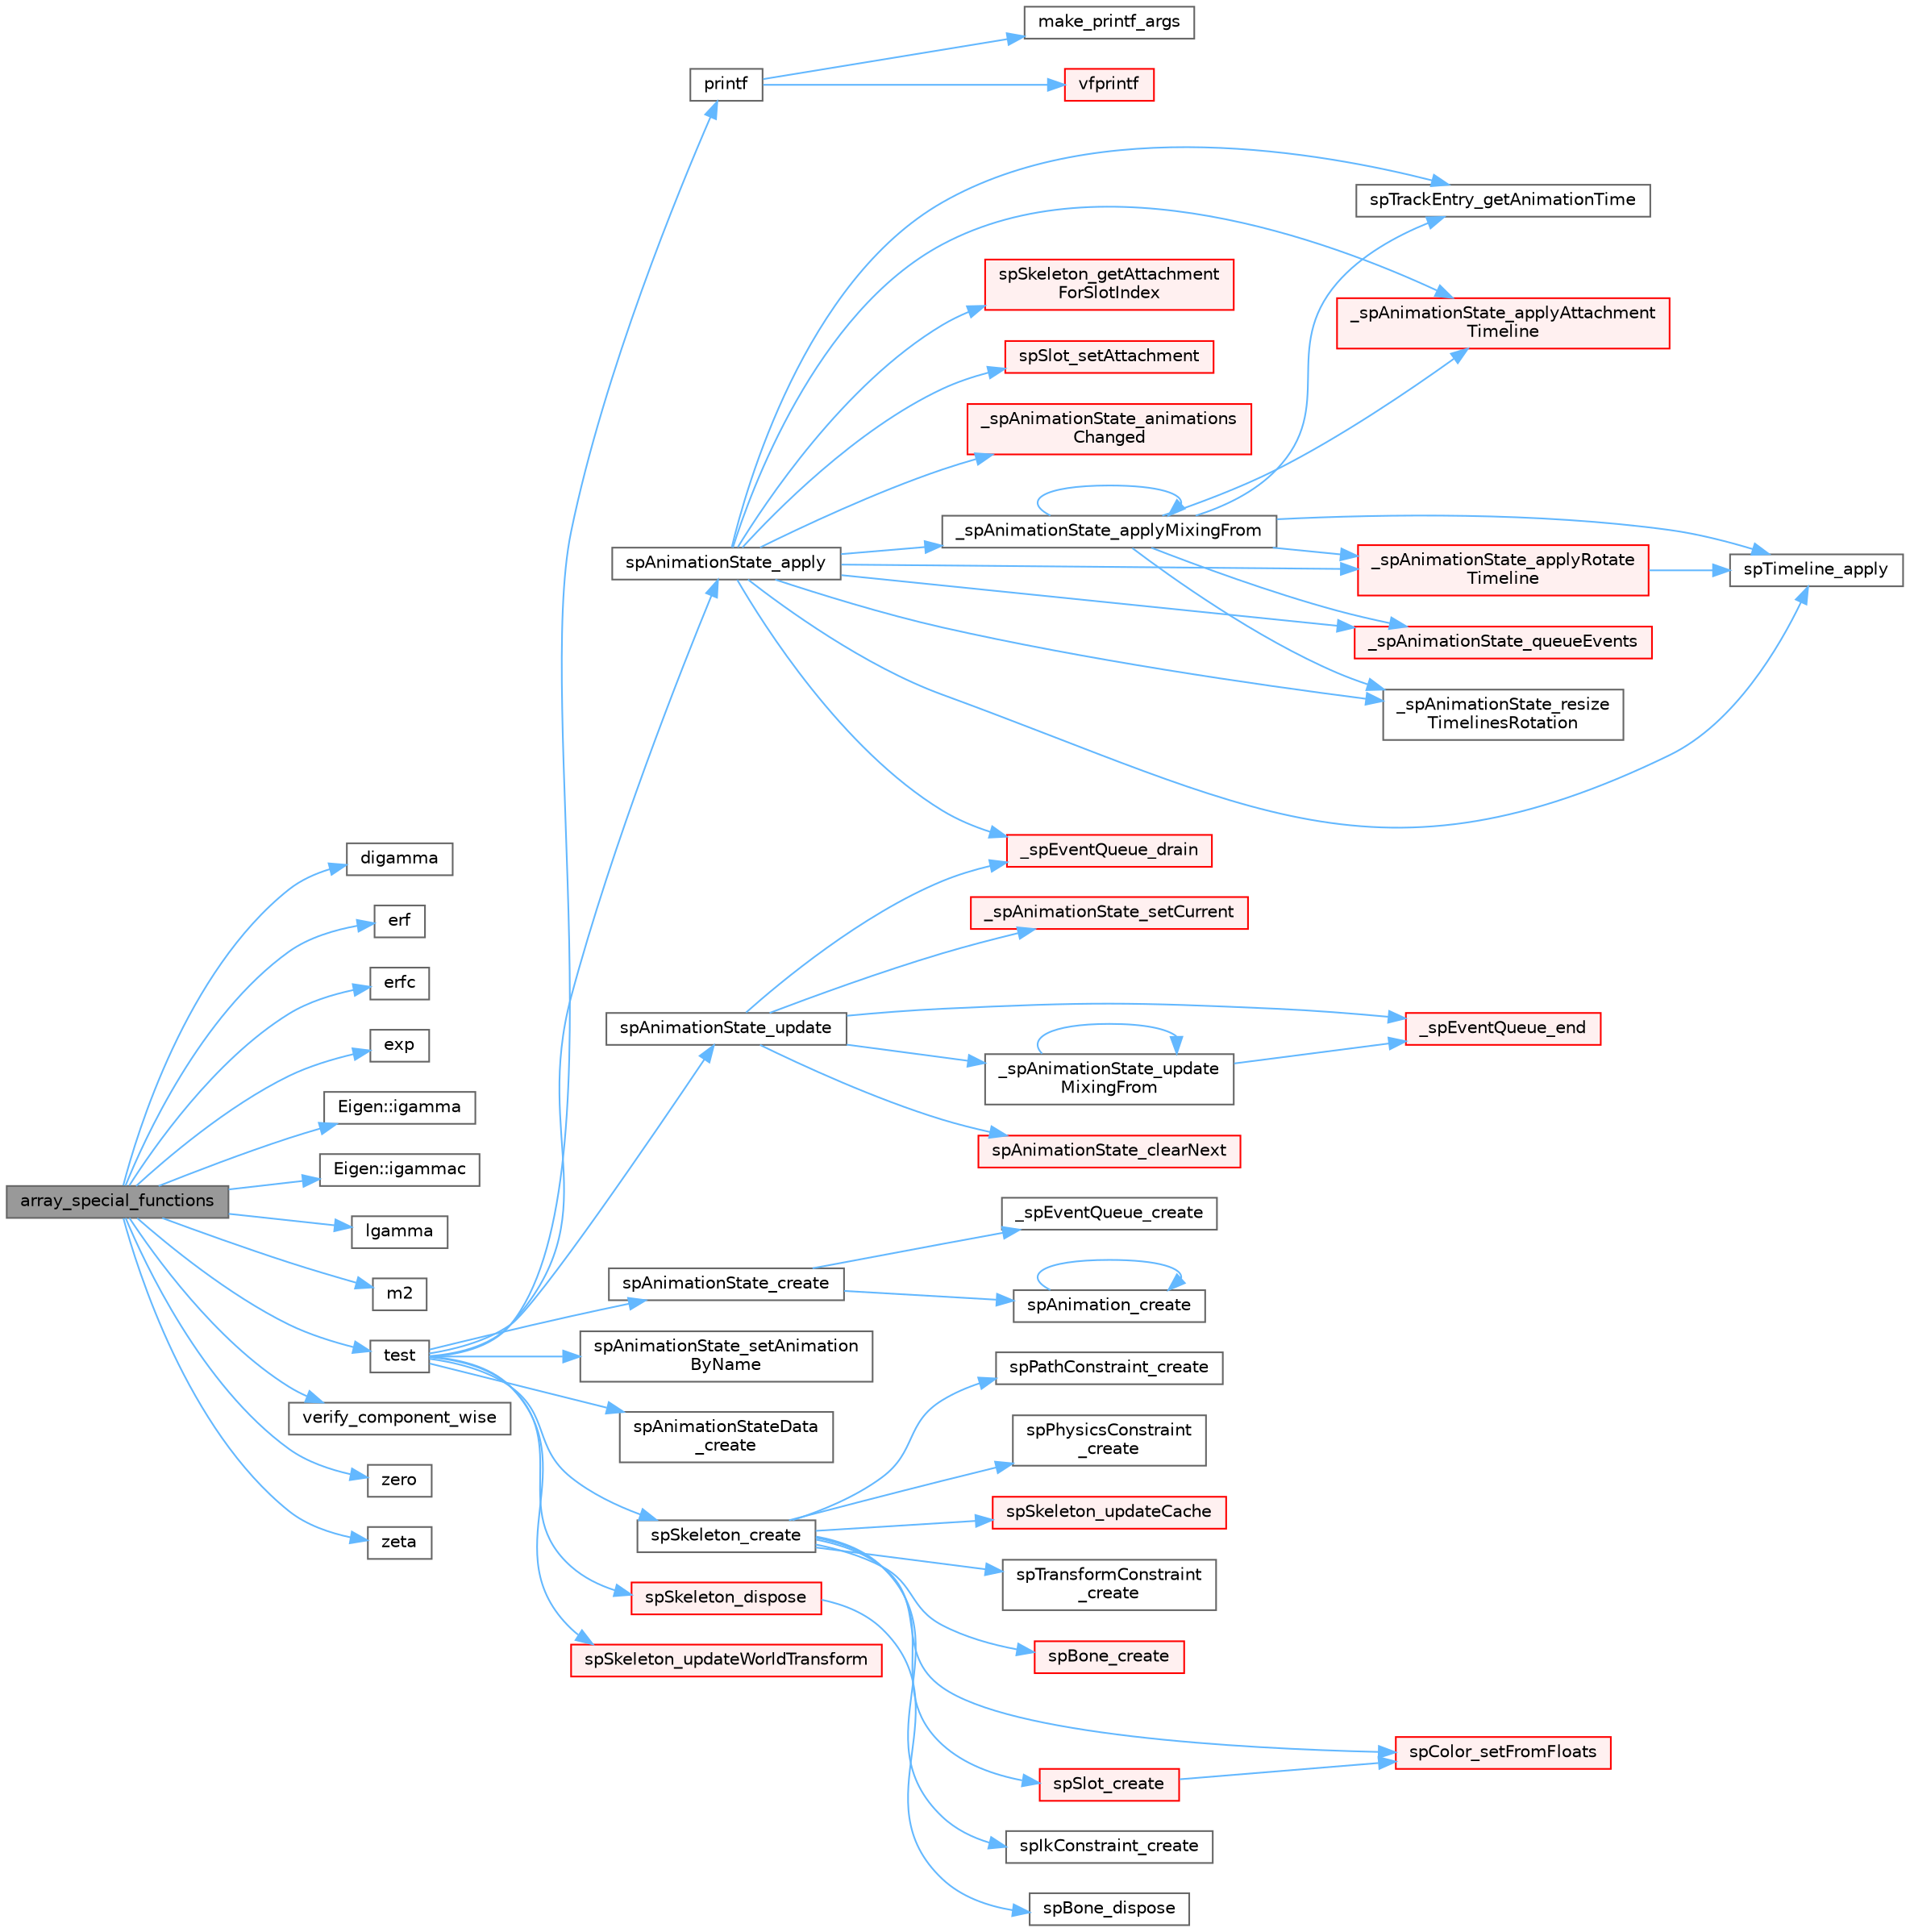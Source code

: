 digraph "array_special_functions"
{
 // LATEX_PDF_SIZE
  bgcolor="transparent";
  edge [fontname=Helvetica,fontsize=10,labelfontname=Helvetica,labelfontsize=10];
  node [fontname=Helvetica,fontsize=10,shape=box,height=0.2,width=0.4];
  rankdir="LR";
  Node1 [id="Node000001",label="array_special_functions",height=0.2,width=0.4,color="gray40", fillcolor="grey60", style="filled", fontcolor="black",tooltip=" "];
  Node1 -> Node2 [id="edge1_Node000001_Node000002",color="steelblue1",style="solid",tooltip=" "];
  Node2 [id="Node000002",label="digamma",height=0.2,width=0.4,color="grey40", fillcolor="white", style="filled",URL="$_array_cwise_unary_ops_8h.html#a4e69c24dc94e81c5f922ebc0091c172b",tooltip=" "];
  Node1 -> Node3 [id="edge2_Node000001_Node000003",color="steelblue1",style="solid",tooltip=" "];
  Node3 [id="Node000003",label="erf",height=0.2,width=0.4,color="grey40", fillcolor="white", style="filled",URL="$_array_cwise_unary_ops_8h.html#ab28013006a00b7a92beaeb7edc0fd52b",tooltip=" "];
  Node1 -> Node4 [id="edge3_Node000001_Node000004",color="steelblue1",style="solid",tooltip=" "];
  Node4 [id="Node000004",label="erfc",height=0.2,width=0.4,color="grey40", fillcolor="white", style="filled",URL="$_array_cwise_unary_ops_8h.html#a76608a6221f0d1f04f7b63c6127871e3",tooltip=" "];
  Node1 -> Node5 [id="edge4_Node000001_Node000005",color="steelblue1",style="solid",tooltip=" "];
  Node5 [id="Node000005",label="exp",height=0.2,width=0.4,color="grey40", fillcolor="white", style="filled",URL="$_array_cwise_unary_ops_8h.html#a2500b5d4f377a445cb98d3f1facfa1cf",tooltip=" "];
  Node1 -> Node6 [id="edge5_Node000001_Node000006",color="steelblue1",style="solid",tooltip=" "];
  Node6 [id="Node000006",label="Eigen::igamma",height=0.2,width=0.4,color="grey40", fillcolor="white", style="filled",URL="$namespace_eigen.html#af5aa651137636b1cdbd27de1cfe91148",tooltip=" "];
  Node1 -> Node7 [id="edge6_Node000001_Node000007",color="steelblue1",style="solid",tooltip=" "];
  Node7 [id="Node000007",label="Eigen::igammac",height=0.2,width=0.4,color="grey40", fillcolor="white", style="filled",URL="$namespace_eigen.html#a1abaa2ff8c7b1871eaf026a47c6bbf3b",tooltip=" "];
  Node1 -> Node8 [id="edge7_Node000001_Node000008",color="steelblue1",style="solid",tooltip=" "];
  Node8 [id="Node000008",label="lgamma",height=0.2,width=0.4,color="grey40", fillcolor="white", style="filled",URL="$_array_cwise_unary_ops_8h.html#a07892bc9b521d6fc28156e00f00c328d",tooltip=" "];
  Node1 -> Node9 [id="edge8_Node000001_Node000009",color="steelblue1",style="solid",tooltip=" "];
  Node9 [id="Node000009",label="m2",height=0.2,width=0.4,color="grey40", fillcolor="white", style="filled",URL="$_tutorial___map__using_8cpp.html#ab3a01b595d22393ace0d30d5fa299f76",tooltip=" "];
  Node1 -> Node10 [id="edge9_Node000001_Node000010",color="steelblue1",style="solid",tooltip=" "];
  Node10 [id="Node000010",label="test",height=0.2,width=0.4,color="grey40", fillcolor="white", style="filled",URL="$external_2spine-runtimes_2spine-sfml_2c_2example_2main_8cpp.html#aac5f14f710620d78720c06cd063ec0ca",tooltip=" "];
  Node10 -> Node11 [id="edge10_Node000010_Node000011",color="steelblue1",style="solid",tooltip=" "];
  Node11 [id="Node000011",label="printf",height=0.2,width=0.4,color="grey40", fillcolor="white", style="filled",URL="$printf_8h.html#aee3ed3a831f25f07e7be3919fff2203a",tooltip=" "];
  Node11 -> Node12 [id="edge11_Node000011_Node000012",color="steelblue1",style="solid",tooltip=" "];
  Node12 [id="Node000012",label="make_printf_args",height=0.2,width=0.4,color="grey40", fillcolor="white", style="filled",URL="$printf_8h.html#a27dcc0efcda04388971dbea3c875f122",tooltip=" "];
  Node11 -> Node13 [id="edge12_Node000011_Node000013",color="steelblue1",style="solid",tooltip=" "];
  Node13 [id="Node000013",label="vfprintf",height=0.2,width=0.4,color="red", fillcolor="#FFF0F0", style="filled",URL="$printf_8h.html#abb30aad964fc771fb52cf3ad88649df2",tooltip=" "];
  Node10 -> Node42 [id="edge13_Node000010_Node000042",color="steelblue1",style="solid",tooltip=" "];
  Node42 [id="Node000042",label="spAnimationState_apply",height=0.2,width=0.4,color="grey40", fillcolor="white", style="filled",URL="$_animation_state_8c.html#a121811397a5e69b5d84b141172a860ad",tooltip=" "];
  Node42 -> Node43 [id="edge14_Node000042_Node000043",color="steelblue1",style="solid",tooltip=" "];
  Node43 [id="Node000043",label="_spAnimationState_animations\lChanged",height=0.2,width=0.4,color="red", fillcolor="#FFF0F0", style="filled",URL="$_animation_state_8c.html#a2e9127da71404d2e7f6715635f59714d",tooltip=" "];
  Node42 -> Node49 [id="edge15_Node000042_Node000049",color="steelblue1",style="solid",tooltip=" "];
  Node49 [id="Node000049",label="_spAnimationState_applyAttachment\lTimeline",height=0.2,width=0.4,color="red", fillcolor="#FFF0F0", style="filled",URL="$_animation_state_8c.html#a552cd264b22c69404ce34e0e773bcaa7",tooltip=" "];
  Node42 -> Node56 [id="edge16_Node000042_Node000056",color="steelblue1",style="solid",tooltip=" "];
  Node56 [id="Node000056",label="_spAnimationState_applyMixingFrom",height=0.2,width=0.4,color="grey40", fillcolor="white", style="filled",URL="$_animation_state_8c.html#ad872d0ff5d38b3ad75d02684ee46e3ef",tooltip=" "];
  Node56 -> Node49 [id="edge17_Node000056_Node000049",color="steelblue1",style="solid",tooltip=" "];
  Node56 -> Node56 [id="edge18_Node000056_Node000056",color="steelblue1",style="solid",tooltip=" "];
  Node56 -> Node57 [id="edge19_Node000056_Node000057",color="steelblue1",style="solid",tooltip=" "];
  Node57 [id="Node000057",label="_spAnimationState_applyRotate\lTimeline",height=0.2,width=0.4,color="red", fillcolor="#FFF0F0", style="filled",URL="$_animation_state_8c.html#a807375db0ba9e1c5a66ba60c03967a16",tooltip=" "];
  Node57 -> Node60 [id="edge20_Node000057_Node000060",color="steelblue1",style="solid",tooltip=" "];
  Node60 [id="Node000060",label="spTimeline_apply",height=0.2,width=0.4,color="grey40", fillcolor="white", style="filled",URL="$_animation_8c.html#a8f8846b1f976e08e2825cd8f2e4fed2a",tooltip=" "];
  Node56 -> Node61 [id="edge21_Node000056_Node000061",color="steelblue1",style="solid",tooltip=" "];
  Node61 [id="Node000061",label="_spAnimationState_queueEvents",height=0.2,width=0.4,color="red", fillcolor="#FFF0F0", style="filled",URL="$_animation_state_8c.html#a03841b3426944328c63e8dc965e5d202",tooltip=" "];
  Node56 -> Node68 [id="edge22_Node000056_Node000068",color="steelblue1",style="solid",tooltip=" "];
  Node68 [id="Node000068",label="_spAnimationState_resize\lTimelinesRotation",height=0.2,width=0.4,color="grey40", fillcolor="white", style="filled",URL="$_animation_state_8c.html#a586eb5371b2ecd094a959fb59981c011",tooltip=" "];
  Node56 -> Node60 [id="edge23_Node000056_Node000060",color="steelblue1",style="solid",tooltip=" "];
  Node56 -> Node69 [id="edge24_Node000056_Node000069",color="steelblue1",style="solid",tooltip=" "];
  Node69 [id="Node000069",label="spTrackEntry_getAnimationTime",height=0.2,width=0.4,color="grey40", fillcolor="white", style="filled",URL="$_animation_state_8c.html#a16e885e6da856346be434e44d94fff4d",tooltip=" "];
  Node42 -> Node57 [id="edge25_Node000042_Node000057",color="steelblue1",style="solid",tooltip=" "];
  Node42 -> Node61 [id="edge26_Node000042_Node000061",color="steelblue1",style="solid",tooltip=" "];
  Node42 -> Node68 [id="edge27_Node000042_Node000068",color="steelblue1",style="solid",tooltip=" "];
  Node42 -> Node70 [id="edge28_Node000042_Node000070",color="steelblue1",style="solid",tooltip=" "];
  Node70 [id="Node000070",label="_spEventQueue_drain",height=0.2,width=0.4,color="red", fillcolor="#FFF0F0", style="filled",URL="$_animation_state_8c.html#a2bb362df65f36453467acd9b360c600d",tooltip=" "];
  Node42 -> Node51 [id="edge29_Node000042_Node000051",color="steelblue1",style="solid",tooltip=" "];
  Node51 [id="Node000051",label="spSkeleton_getAttachment\lForSlotIndex",height=0.2,width=0.4,color="red", fillcolor="#FFF0F0", style="filled",URL="$_skeleton_8c.html#af67b15fea85286452cf9d8741a17b0ed",tooltip=" "];
  Node42 -> Node53 [id="edge30_Node000042_Node000053",color="steelblue1",style="solid",tooltip=" "];
  Node53 [id="Node000053",label="spSlot_setAttachment",height=0.2,width=0.4,color="red", fillcolor="#FFF0F0", style="filled",URL="$_slot_8c.html#a56d5b092e9d5418595813cec61d447cc",tooltip=" "];
  Node42 -> Node60 [id="edge31_Node000042_Node000060",color="steelblue1",style="solid",tooltip=" "];
  Node42 -> Node69 [id="edge32_Node000042_Node000069",color="steelblue1",style="solid",tooltip=" "];
  Node10 -> Node73 [id="edge33_Node000010_Node000073",color="steelblue1",style="solid",tooltip=" "];
  Node73 [id="Node000073",label="spAnimationState_create",height=0.2,width=0.4,color="grey40", fillcolor="white", style="filled",URL="$_animation_state_8c.html#a87beba99c1cc332a37af3d16d15454fd",tooltip=" "];
  Node73 -> Node74 [id="edge34_Node000073_Node000074",color="steelblue1",style="solid",tooltip=" "];
  Node74 [id="Node000074",label="_spEventQueue_create",height=0.2,width=0.4,color="grey40", fillcolor="white", style="filled",URL="$_animation_state_8c.html#a88ef8a5fb0d701a8e462f6963f0592cd",tooltip=" "];
  Node73 -> Node75 [id="edge35_Node000073_Node000075",color="steelblue1",style="solid",tooltip=" "];
  Node75 [id="Node000075",label="spAnimation_create",height=0.2,width=0.4,color="grey40", fillcolor="white", style="filled",URL="$_animation_8c.html#a65727a6d5fed75b3c730b88337a91070",tooltip=" "];
  Node75 -> Node75 [id="edge36_Node000075_Node000075",color="steelblue1",style="solid",tooltip=" "];
  Node10 -> Node76 [id="edge37_Node000010_Node000076",color="steelblue1",style="solid",tooltip=" "];
  Node76 [id="Node000076",label="spAnimationState_setAnimation\lByName",height=0.2,width=0.4,color="grey40", fillcolor="white", style="filled",URL="$spine-c_2include_2spine_2_animation_state_8h.html#a886473af828c2ec1222f62ea8aa5e470",tooltip=" "];
  Node10 -> Node77 [id="edge38_Node000010_Node000077",color="steelblue1",style="solid",tooltip=" "];
  Node77 [id="Node000077",label="spAnimationState_update",height=0.2,width=0.4,color="grey40", fillcolor="white", style="filled",URL="$_animation_state_8c.html#a6e0eaef7d5f047204c709cee9f51ef08",tooltip=" "];
  Node77 -> Node78 [id="edge39_Node000077_Node000078",color="steelblue1",style="solid",tooltip=" "];
  Node78 [id="Node000078",label="_spAnimationState_setCurrent",height=0.2,width=0.4,color="red", fillcolor="#FFF0F0", style="filled",URL="$_animation_state_8c.html#a7fd9c2b5f1e4e7ad96f8483118220e53",tooltip=" "];
  Node77 -> Node82 [id="edge40_Node000077_Node000082",color="steelblue1",style="solid",tooltip=" "];
  Node82 [id="Node000082",label="_spAnimationState_update\lMixingFrom",height=0.2,width=0.4,color="grey40", fillcolor="white", style="filled",URL="$_animation_state_8c.html#a811bfe34d8d6ae14d016aba963f38a5f",tooltip=" "];
  Node82 -> Node82 [id="edge41_Node000082_Node000082",color="steelblue1",style="solid",tooltip=" "];
  Node82 -> Node83 [id="edge42_Node000082_Node000083",color="steelblue1",style="solid",tooltip=" "];
  Node83 [id="Node000083",label="_spEventQueue_end",height=0.2,width=0.4,color="red", fillcolor="#FFF0F0", style="filled",URL="$_animation_state_8c.html#ae86eaf55ad672f17dcb738d9481d7bb9",tooltip=" "];
  Node77 -> Node70 [id="edge43_Node000077_Node000070",color="steelblue1",style="solid",tooltip=" "];
  Node77 -> Node83 [id="edge44_Node000077_Node000083",color="steelblue1",style="solid",tooltip=" "];
  Node77 -> Node84 [id="edge45_Node000077_Node000084",color="steelblue1",style="solid",tooltip=" "];
  Node84 [id="Node000084",label="spAnimationState_clearNext",height=0.2,width=0.4,color="red", fillcolor="#FFF0F0", style="filled",URL="$_animation_state_8c.html#a1116b24b2fd4730966c0c1705f16a515",tooltip=" "];
  Node10 -> Node86 [id="edge46_Node000010_Node000086",color="steelblue1",style="solid",tooltip=" "];
  Node86 [id="Node000086",label="spAnimationStateData\l_create",height=0.2,width=0.4,color="grey40", fillcolor="white", style="filled",URL="$_animation_state_data_8c.html#a8c7606d99b6d3ca45a45f696191e184b",tooltip=" "];
  Node10 -> Node87 [id="edge47_Node000010_Node000087",color="steelblue1",style="solid",tooltip=" "];
  Node87 [id="Node000087",label="spSkeleton_create",height=0.2,width=0.4,color="grey40", fillcolor="white", style="filled",URL="$_skeleton_8c.html#adafc127ff4d17039cb355ad7941b4687",tooltip=" "];
  Node87 -> Node88 [id="edge48_Node000087_Node000088",color="steelblue1",style="solid",tooltip=" "];
  Node88 [id="Node000088",label="spBone_create",height=0.2,width=0.4,color="red", fillcolor="#FFF0F0", style="filled",URL="$_bone_8c.html#a672c3edad19d7bf482bf13e7f01ee97b",tooltip=" "];
  Node87 -> Node90 [id="edge49_Node000087_Node000090",color="steelblue1",style="solid",tooltip=" "];
  Node90 [id="Node000090",label="spColor_setFromFloats",height=0.2,width=0.4,color="red", fillcolor="#FFF0F0", style="filled",URL="$_color_8c.html#aef2bc0c9016302022f25c89ba5b36a2c",tooltip=" "];
  Node87 -> Node92 [id="edge50_Node000087_Node000092",color="steelblue1",style="solid",tooltip=" "];
  Node92 [id="Node000092",label="spIkConstraint_create",height=0.2,width=0.4,color="grey40", fillcolor="white", style="filled",URL="$spine-c_2include_2spine_2_ik_constraint_8h.html#adc550d0f541e94be4e2d44930dcc8b2e",tooltip=" "];
  Node87 -> Node93 [id="edge51_Node000087_Node000093",color="steelblue1",style="solid",tooltip=" "];
  Node93 [id="Node000093",label="spPathConstraint_create",height=0.2,width=0.4,color="grey40", fillcolor="white", style="filled",URL="$spine-c_2include_2spine_2_path_constraint_8h.html#adcee199676387bd744e4b147c99eb39b",tooltip=" "];
  Node87 -> Node94 [id="edge52_Node000087_Node000094",color="steelblue1",style="solid",tooltip=" "];
  Node94 [id="Node000094",label="spPhysicsConstraint\l_create",height=0.2,width=0.4,color="grey40", fillcolor="white", style="filled",URL="$_physics_constraint_8c.html#a32a2345e660c659a94668d1de4dba981",tooltip=" "];
  Node87 -> Node95 [id="edge53_Node000087_Node000095",color="steelblue1",style="solid",tooltip=" "];
  Node95 [id="Node000095",label="spSkeleton_updateCache",height=0.2,width=0.4,color="red", fillcolor="#FFF0F0", style="filled",URL="$_skeleton_8c.html#a62e01f12f86149c4fed351f27e022c76",tooltip=" "];
  Node87 -> Node105 [id="edge54_Node000087_Node000105",color="steelblue1",style="solid",tooltip=" "];
  Node105 [id="Node000105",label="spSlot_create",height=0.2,width=0.4,color="red", fillcolor="#FFF0F0", style="filled",URL="$_slot_8c.html#a425f2e6a489e790f26bda11dd18f3a4a",tooltip=" "];
  Node105 -> Node90 [id="edge55_Node000105_Node000090",color="steelblue1",style="solid",tooltip=" "];
  Node87 -> Node109 [id="edge56_Node000087_Node000109",color="steelblue1",style="solid",tooltip=" "];
  Node109 [id="Node000109",label="spTransformConstraint\l_create",height=0.2,width=0.4,color="grey40", fillcolor="white", style="filled",URL="$spine-c_2include_2spine_2_transform_constraint_8h.html#a2fc2c8fc06c7e11463e6a3acf202f353",tooltip=" "];
  Node10 -> Node110 [id="edge57_Node000010_Node000110",color="steelblue1",style="solid",tooltip=" "];
  Node110 [id="Node000110",label="spSkeleton_dispose",height=0.2,width=0.4,color="red", fillcolor="#FFF0F0", style="filled",URL="$_skeleton_8c.html#a77f856011e09776af5a8d8e45446bc72",tooltip=" "];
  Node110 -> Node111 [id="edge58_Node000110_Node000111",color="steelblue1",style="solid",tooltip=" "];
  Node111 [id="Node000111",label="spBone_dispose",height=0.2,width=0.4,color="grey40", fillcolor="white", style="filled",URL="$_bone_8c.html#ac9432169a9965bcbc2ee09fdd40ae4a2",tooltip=" "];
  Node10 -> Node117 [id="edge59_Node000010_Node000117",color="steelblue1",style="solid",tooltip=" "];
  Node117 [id="Node000117",label="spSkeleton_updateWorldTransform",height=0.2,width=0.4,color="red", fillcolor="#FFF0F0", style="filled",URL="$_skeleton_8c.html#aacbe2c41263148e0b8e88724bd6e19a8",tooltip=" "];
  Node1 -> Node148 [id="edge60_Node000001_Node000148",color="steelblue1",style="solid",tooltip=" "];
  Node148 [id="Node000148",label="verify_component_wise",height=0.2,width=0.4,color="grey40", fillcolor="white", style="filled",URL="$special__functions_8cpp.html#a83b14caaa939e2f989ccb41dfc070d85",tooltip=" "];
  Node1 -> Node149 [id="edge61_Node000001_Node000149",color="steelblue1",style="solid",tooltip=" "];
  Node149 [id="Node000149",label="zero",height=0.2,width=0.4,color="grey40", fillcolor="white", style="filled",URL="$svd__common_8h.html#a4a86f5596ff1afa9113ff6cc07a60453",tooltip=" "];
  Node1 -> Node150 [id="edge62_Node000001_Node000150",color="steelblue1",style="solid",tooltip=" "];
  Node150 [id="Node000150",label="zeta",height=0.2,width=0.4,color="grey40", fillcolor="white", style="filled",URL="$_array_cwise_binary_ops_8h.html#a63e1545557cf1a2146c75da7cad53139",tooltip=" "];
}

